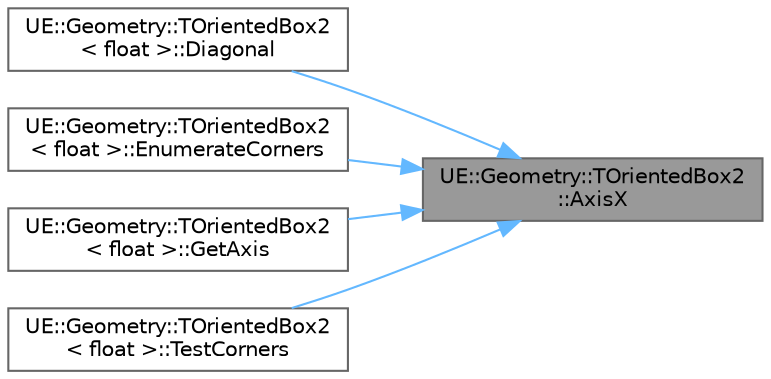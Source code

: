 digraph "UE::Geometry::TOrientedBox2::AxisX"
{
 // INTERACTIVE_SVG=YES
 // LATEX_PDF_SIZE
  bgcolor="transparent";
  edge [fontname=Helvetica,fontsize=10,labelfontname=Helvetica,labelfontsize=10];
  node [fontname=Helvetica,fontsize=10,shape=box,height=0.2,width=0.4];
  rankdir="RL";
  Node1 [id="Node000001",label="UE::Geometry::TOrientedBox2\l::AxisX",height=0.2,width=0.4,color="gray40", fillcolor="grey60", style="filled", fontcolor="black",tooltip=" "];
  Node1 -> Node2 [id="edge1_Node000001_Node000002",dir="back",color="steelblue1",style="solid",tooltip=" "];
  Node2 [id="Node000002",label="UE::Geometry::TOrientedBox2\l\< float \>::Diagonal",height=0.2,width=0.4,color="grey40", fillcolor="white", style="filled",URL="$dc/db8/structUE_1_1Geometry_1_1TOrientedBox2.html#a223f83efff5fbaa331feb4aa35a135c3",tooltip=" "];
  Node1 -> Node3 [id="edge2_Node000001_Node000003",dir="back",color="steelblue1",style="solid",tooltip=" "];
  Node3 [id="Node000003",label="UE::Geometry::TOrientedBox2\l\< float \>::EnumerateCorners",height=0.2,width=0.4,color="grey40", fillcolor="white", style="filled",URL="$dc/db8/structUE_1_1Geometry_1_1TOrientedBox2.html#a2cc18778e7848a67146f14c3351ea14b",tooltip=" "];
  Node1 -> Node4 [id="edge3_Node000001_Node000004",dir="back",color="steelblue1",style="solid",tooltip=" "];
  Node4 [id="Node000004",label="UE::Geometry::TOrientedBox2\l\< float \>::GetAxis",height=0.2,width=0.4,color="grey40", fillcolor="white", style="filled",URL="$dc/db8/structUE_1_1Geometry_1_1TOrientedBox2.html#a8d513c845476c255e0c1c0b6232c2a06",tooltip=" "];
  Node1 -> Node5 [id="edge4_Node000001_Node000005",dir="back",color="steelblue1",style="solid",tooltip=" "];
  Node5 [id="Node000005",label="UE::Geometry::TOrientedBox2\l\< float \>::TestCorners",height=0.2,width=0.4,color="grey40", fillcolor="white", style="filled",URL="$dc/db8/structUE_1_1Geometry_1_1TOrientedBox2.html#aae6e74ef613cd955061e03092bcc95dc",tooltip=" "];
}
